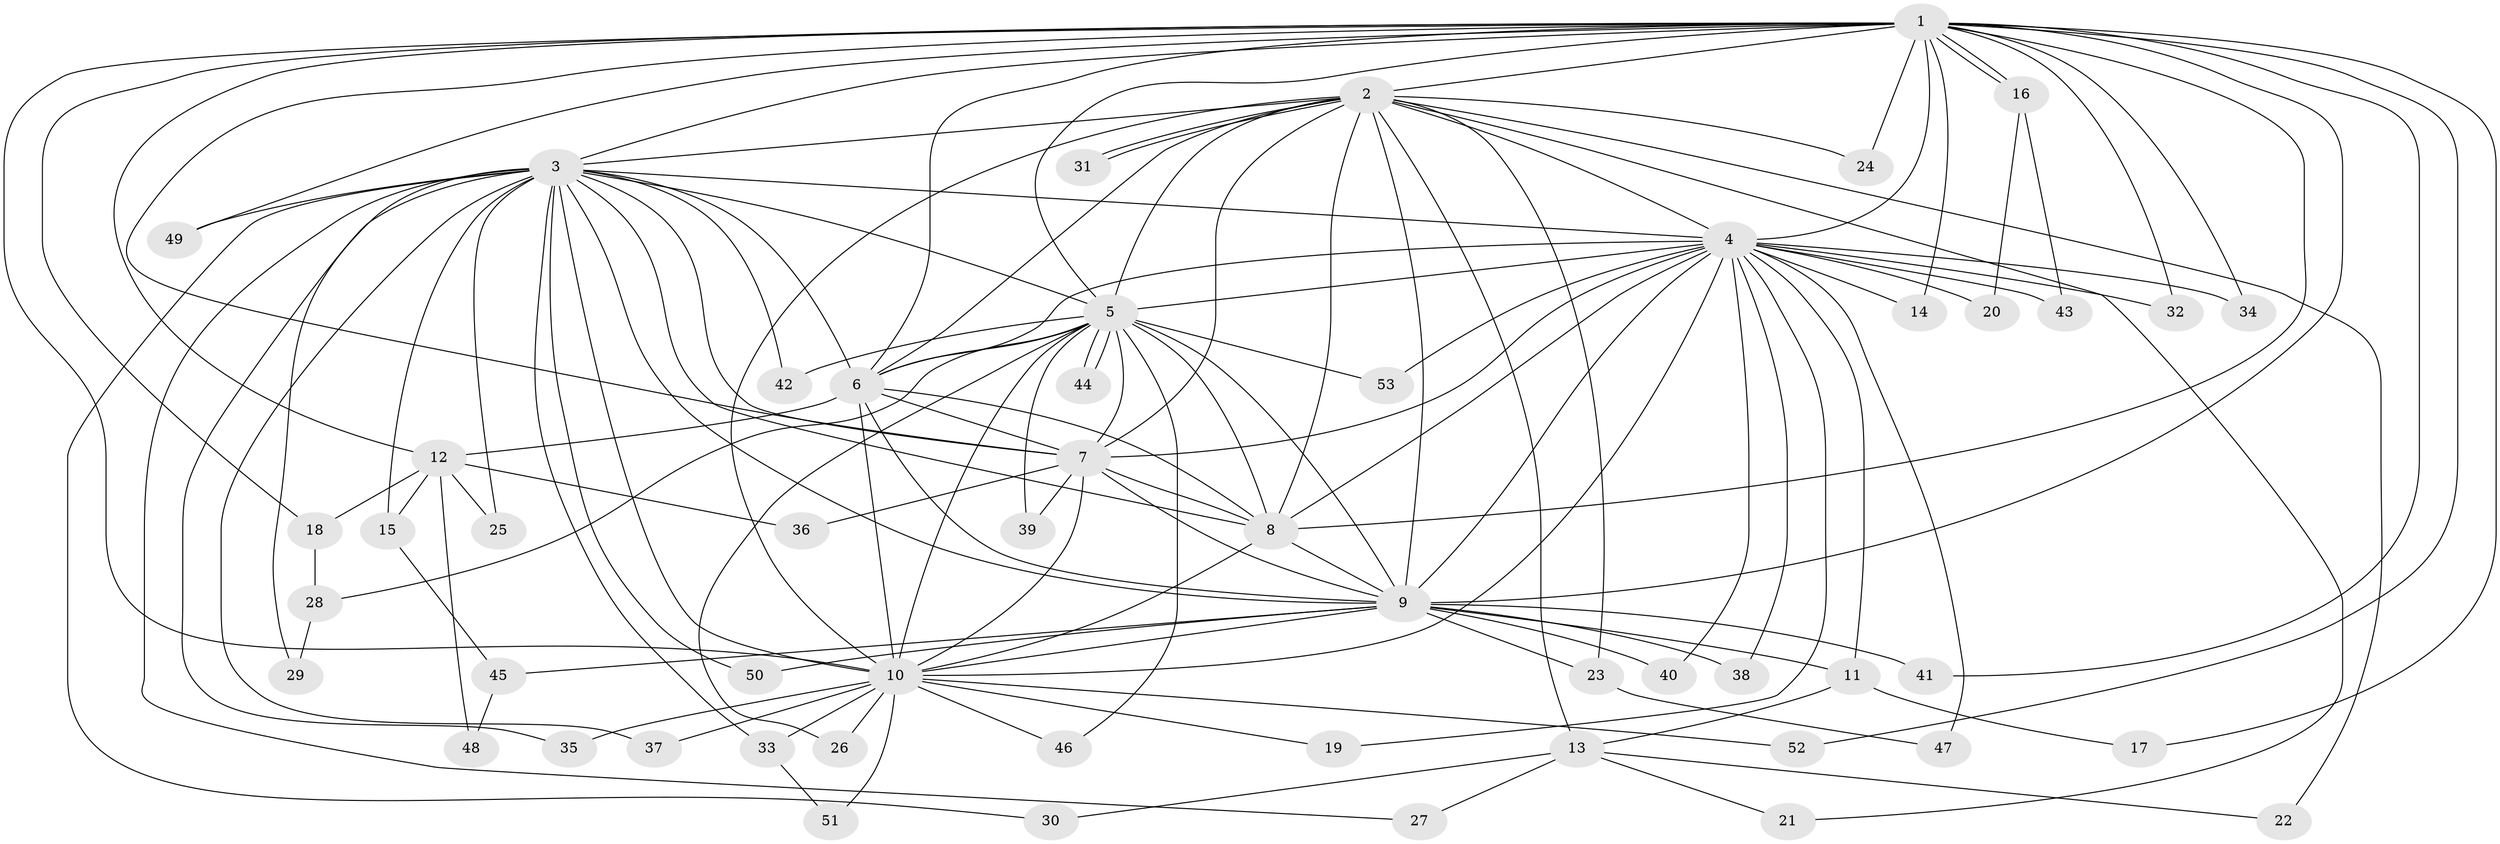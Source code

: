 // Generated by graph-tools (version 1.1) at 2025/25/03/09/25 03:25:50]
// undirected, 53 vertices, 131 edges
graph export_dot {
graph [start="1"]
  node [color=gray90,style=filled];
  1;
  2;
  3;
  4;
  5;
  6;
  7;
  8;
  9;
  10;
  11;
  12;
  13;
  14;
  15;
  16;
  17;
  18;
  19;
  20;
  21;
  22;
  23;
  24;
  25;
  26;
  27;
  28;
  29;
  30;
  31;
  32;
  33;
  34;
  35;
  36;
  37;
  38;
  39;
  40;
  41;
  42;
  43;
  44;
  45;
  46;
  47;
  48;
  49;
  50;
  51;
  52;
  53;
  1 -- 2;
  1 -- 3;
  1 -- 4;
  1 -- 5;
  1 -- 6;
  1 -- 7;
  1 -- 8;
  1 -- 9;
  1 -- 10;
  1 -- 12;
  1 -- 14;
  1 -- 16;
  1 -- 16;
  1 -- 17;
  1 -- 18;
  1 -- 24;
  1 -- 32;
  1 -- 34;
  1 -- 41;
  1 -- 49;
  1 -- 52;
  2 -- 3;
  2 -- 4;
  2 -- 5;
  2 -- 6;
  2 -- 7;
  2 -- 8;
  2 -- 9;
  2 -- 10;
  2 -- 13;
  2 -- 21;
  2 -- 22;
  2 -- 23;
  2 -- 24;
  2 -- 31;
  2 -- 31;
  3 -- 4;
  3 -- 5;
  3 -- 6;
  3 -- 7;
  3 -- 8;
  3 -- 9;
  3 -- 10;
  3 -- 15;
  3 -- 25;
  3 -- 27;
  3 -- 29;
  3 -- 30;
  3 -- 33;
  3 -- 35;
  3 -- 37;
  3 -- 42;
  3 -- 49;
  3 -- 50;
  4 -- 5;
  4 -- 6;
  4 -- 7;
  4 -- 8;
  4 -- 9;
  4 -- 10;
  4 -- 11;
  4 -- 14;
  4 -- 19;
  4 -- 20;
  4 -- 32;
  4 -- 34;
  4 -- 38;
  4 -- 40;
  4 -- 43;
  4 -- 47;
  4 -- 53;
  5 -- 6;
  5 -- 7;
  5 -- 8;
  5 -- 9;
  5 -- 10;
  5 -- 26;
  5 -- 28;
  5 -- 39;
  5 -- 42;
  5 -- 44;
  5 -- 44;
  5 -- 46;
  5 -- 53;
  6 -- 7;
  6 -- 8;
  6 -- 9;
  6 -- 10;
  6 -- 12;
  7 -- 8;
  7 -- 9;
  7 -- 10;
  7 -- 36;
  7 -- 39;
  8 -- 9;
  8 -- 10;
  9 -- 10;
  9 -- 11;
  9 -- 23;
  9 -- 38;
  9 -- 40;
  9 -- 41;
  9 -- 45;
  9 -- 50;
  10 -- 19;
  10 -- 26;
  10 -- 33;
  10 -- 35;
  10 -- 37;
  10 -- 46;
  10 -- 51;
  10 -- 52;
  11 -- 13;
  11 -- 17;
  12 -- 15;
  12 -- 18;
  12 -- 25;
  12 -- 36;
  12 -- 48;
  13 -- 21;
  13 -- 22;
  13 -- 27;
  13 -- 30;
  15 -- 45;
  16 -- 20;
  16 -- 43;
  18 -- 28;
  23 -- 47;
  28 -- 29;
  33 -- 51;
  45 -- 48;
}
